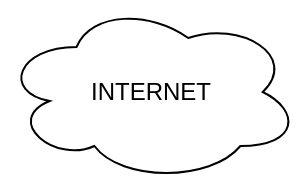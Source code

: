 <mxfile version="21.3.3" type="github">
  <diagram id="l8hXMBHkgcEJcSW0mbfh" name="Page-1">
    <mxGraphModel dx="1619" dy="756" grid="1" gridSize="10" guides="1" tooltips="1" connect="1" arrows="1" fold="1" page="1" pageScale="1" pageWidth="1169" pageHeight="827" math="0" shadow="0">
      <root>
        <mxCell id="0" />
        <mxCell id="1" parent="0" />
        <mxCell id="3LhNc7dOdSS2pUfY3CC5-1" value="INTERNET" style="ellipse;shape=cloud;whiteSpace=wrap;html=1;" vertex="1" parent="1">
          <mxGeometry x="510" y="50" width="149" height="90" as="geometry" />
        </mxCell>
      </root>
    </mxGraphModel>
  </diagram>
</mxfile>
